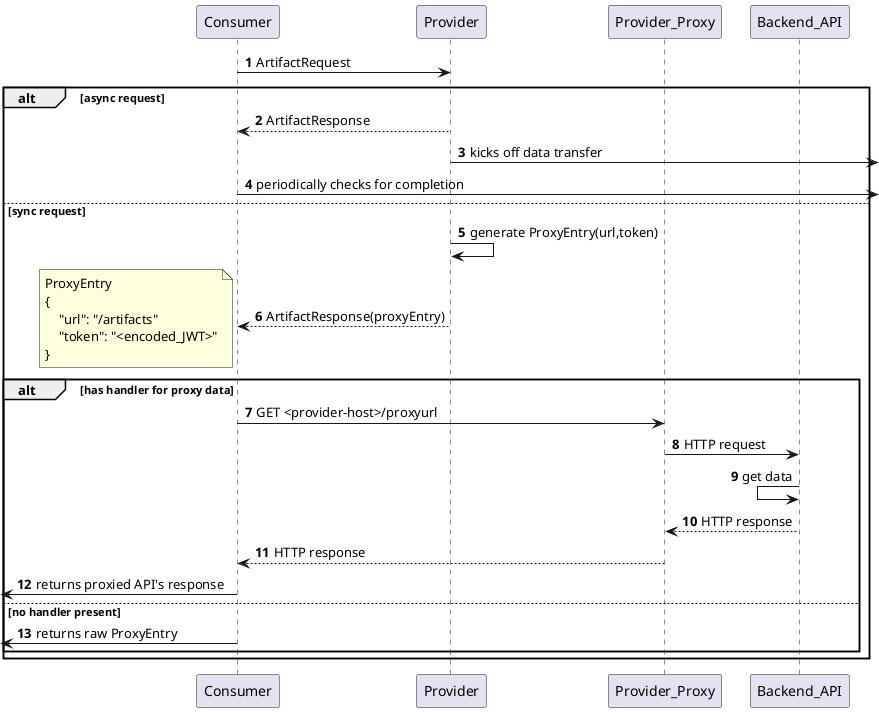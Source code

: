 @startuml http-proxy-sequence
autonumber
Consumer -> Provider: ArtifactRequest

alt async request
    Provider-->Consumer: ArtifactResponse
    Provider -> : kicks off data transfer
    Consumer -> : periodically checks for completion

else sync request

    Provider -> Provider: generate ProxyEntry(url,token)
    Provider --> Consumer: ArtifactResponse(proxyEntry)
    note left
        ProxyEntry 
        {
            "url": "/artifacts"
            "token": "<encoded_JWT>"
        }
    end note

    alt has handler for proxy data
        Consumer -> Provider_Proxy: GET <provider-host>/proxyurl
        Provider_Proxy -> Backend_API: HTTP request
        Backend_API <- Backend_API: get data

        Provider_Proxy <-- Backend_API: HTTP response
        Provider_Proxy --> Consumer: HTTP response
        <- Consumer: returns proxied API's response
    else no handler present
        <- Consumer  : returns raw ProxyEntry

    end
end





@enduml